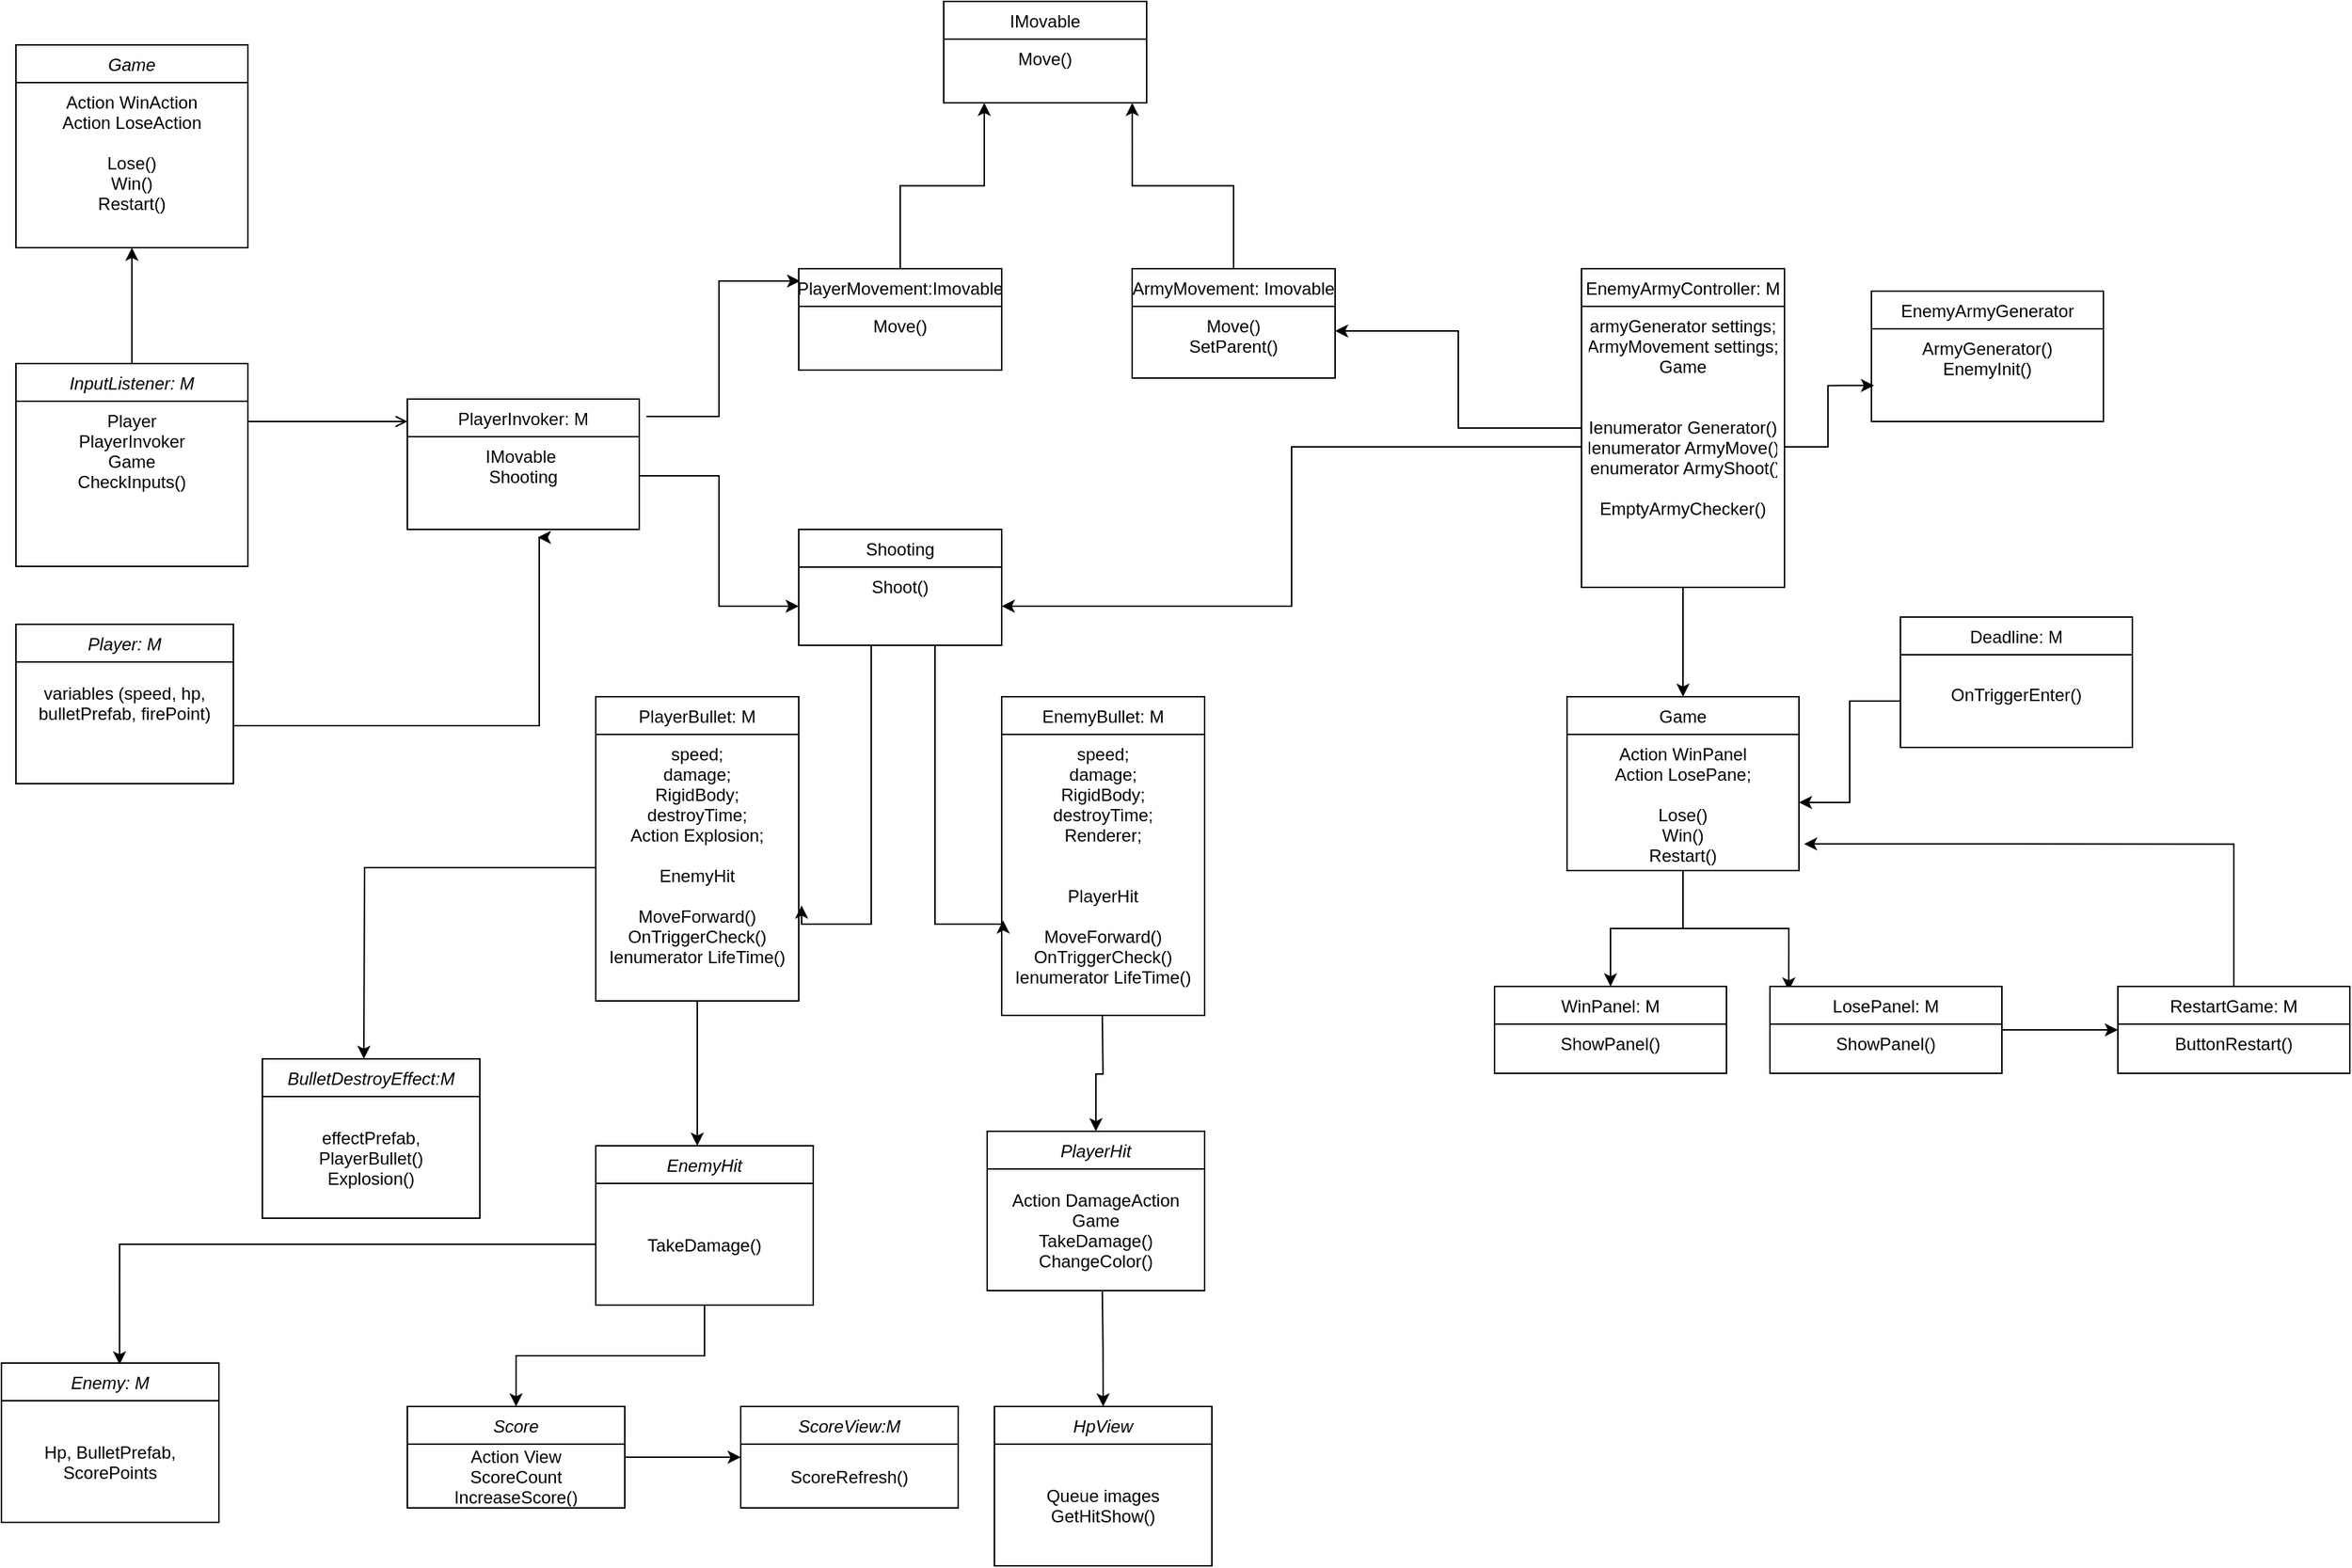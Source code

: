 <mxfile version="21.7.4" type="github">
  <diagram id="C5RBs43oDa-KdzZeNtuy" name="Page-1">
    <mxGraphModel dx="1687" dy="936" grid="1" gridSize="10" guides="1" tooltips="1" connect="1" arrows="1" fold="1" page="1" pageScale="1" pageWidth="1920" pageHeight="1200" math="0" shadow="0">
      <root>
        <mxCell id="WIyWlLk6GJQsqaUBKTNV-0" />
        <mxCell id="WIyWlLk6GJQsqaUBKTNV-1" parent="WIyWlLk6GJQsqaUBKTNV-0" />
        <mxCell id="95yOMGn-9sYuLkJ2l636-78" value="" style="edgeStyle=orthogonalEdgeStyle;rounded=0;orthogonalLoop=1;jettySize=auto;html=1;" edge="1" parent="WIyWlLk6GJQsqaUBKTNV-1" source="95yOMGn-9sYuLkJ2l636-0" target="95yOMGn-9sYuLkJ2l636-76">
          <mxGeometry relative="1" as="geometry" />
        </mxCell>
        <mxCell id="95yOMGn-9sYuLkJ2l636-0" value="InputListener: M" style="swimlane;fontStyle=2;align=center;verticalAlign=top;childLayout=stackLayout;horizontal=1;startSize=26;horizontalStack=0;resizeParent=1;resizeLast=0;collapsible=1;marginBottom=0;rounded=0;shadow=0;strokeWidth=1;" vertex="1" parent="WIyWlLk6GJQsqaUBKTNV-1">
          <mxGeometry x="90" y="270" width="160" height="140" as="geometry">
            <mxRectangle x="230" y="140" width="160" height="26" as="alternateBounds" />
          </mxGeometry>
        </mxCell>
        <mxCell id="95yOMGn-9sYuLkJ2l636-1" value="Player&#xa;PlayerInvoker&#xa;Game&#xa;CheckInputs()" style="text;align=center;verticalAlign=top;spacingLeft=4;spacingRight=4;overflow=hidden;rotatable=0;points=[[0,0.5],[1,0.5]];portConstraint=eastwest;" vertex="1" parent="95yOMGn-9sYuLkJ2l636-0">
          <mxGeometry y="26" width="160" height="114" as="geometry" />
        </mxCell>
        <mxCell id="95yOMGn-9sYuLkJ2l636-2" value="" style="edgeStyle=orthogonalEdgeStyle;rounded=0;orthogonalLoop=1;jettySize=auto;html=1;exitX=1.031;exitY=0.133;exitDx=0;exitDy=0;exitPerimeter=0;entryX=0.007;entryY=0.122;entryDx=0;entryDy=0;entryPerimeter=0;" edge="1" parent="WIyWlLk6GJQsqaUBKTNV-1" source="95yOMGn-9sYuLkJ2l636-3" target="95yOMGn-9sYuLkJ2l636-10">
          <mxGeometry relative="1" as="geometry" />
        </mxCell>
        <mxCell id="95yOMGn-9sYuLkJ2l636-3" value="PlayerInvoker: M" style="swimlane;fontStyle=0;align=center;verticalAlign=top;childLayout=stackLayout;horizontal=1;startSize=26;horizontalStack=0;resizeParent=1;resizeLast=0;collapsible=1;marginBottom=0;rounded=0;shadow=0;strokeWidth=1;" vertex="1" parent="WIyWlLk6GJQsqaUBKTNV-1">
          <mxGeometry x="360" y="294.5" width="160" height="90" as="geometry">
            <mxRectangle x="550" y="140" width="160" height="26" as="alternateBounds" />
          </mxGeometry>
        </mxCell>
        <mxCell id="95yOMGn-9sYuLkJ2l636-4" value="IMovable &#xa;Shooting" style="text;align=center;verticalAlign=top;spacingLeft=4;spacingRight=4;overflow=hidden;rotatable=0;points=[[0,0.5],[1,0.5]];portConstraint=eastwest;" vertex="1" parent="95yOMGn-9sYuLkJ2l636-3">
          <mxGeometry y="26" width="160" height="54" as="geometry" />
        </mxCell>
        <mxCell id="95yOMGn-9sYuLkJ2l636-5" value="" style="endArrow=open;shadow=0;strokeWidth=1;rounded=0;endFill=1;edgeStyle=elbowEdgeStyle;elbow=vertical;" edge="1" parent="WIyWlLk6GJQsqaUBKTNV-1" source="95yOMGn-9sYuLkJ2l636-0" target="95yOMGn-9sYuLkJ2l636-3">
          <mxGeometry x="0.5" y="41" relative="1" as="geometry">
            <mxPoint x="380" y="332" as="sourcePoint" />
            <mxPoint x="540" y="332" as="targetPoint" />
            <mxPoint x="-40" y="32" as="offset" />
            <Array as="points">
              <mxPoint x="305" y="310" />
            </Array>
          </mxGeometry>
        </mxCell>
        <mxCell id="95yOMGn-9sYuLkJ2l636-6" value="" style="resizable=0;align=left;verticalAlign=bottom;labelBackgroundColor=none;fontSize=12;" connectable="0" vertex="1" parent="95yOMGn-9sYuLkJ2l636-5">
          <mxGeometry x="-1" relative="1" as="geometry">
            <mxPoint y="4" as="offset" />
          </mxGeometry>
        </mxCell>
        <mxCell id="95yOMGn-9sYuLkJ2l636-7" value="Player: M" style="swimlane;fontStyle=2;align=center;verticalAlign=top;childLayout=stackLayout;horizontal=1;startSize=26;horizontalStack=0;resizeParent=1;resizeLast=0;collapsible=1;marginBottom=0;rounded=0;shadow=0;strokeWidth=1;" vertex="1" parent="WIyWlLk6GJQsqaUBKTNV-1">
          <mxGeometry x="90" y="450" width="150" height="110" as="geometry">
            <mxRectangle x="230" y="140" width="160" height="26" as="alternateBounds" />
          </mxGeometry>
        </mxCell>
        <mxCell id="95yOMGn-9sYuLkJ2l636-8" style="edgeStyle=orthogonalEdgeStyle;rounded=0;orthogonalLoop=1;jettySize=auto;html=1;" edge="1" parent="95yOMGn-9sYuLkJ2l636-7" source="95yOMGn-9sYuLkJ2l636-9">
          <mxGeometry relative="1" as="geometry">
            <mxPoint x="360" y="-60" as="targetPoint" />
            <Array as="points">
              <mxPoint x="361" y="70" />
            </Array>
          </mxGeometry>
        </mxCell>
        <mxCell id="95yOMGn-9sYuLkJ2l636-9" value="variables (speed, hp, &#xa;bulletPrefab, firePoint)&#xa;&#xa;" style="text;align=center;verticalAlign=middle;spacingLeft=4;spacingRight=4;overflow=hidden;rotatable=0;points=[[0,0.5],[1,0.5]];portConstraint=eastwest;" vertex="1" parent="95yOMGn-9sYuLkJ2l636-7">
          <mxGeometry y="26" width="150" height="84" as="geometry" />
        </mxCell>
        <mxCell id="95yOMGn-9sYuLkJ2l636-23" style="edgeStyle=orthogonalEdgeStyle;rounded=0;orthogonalLoop=1;jettySize=auto;html=1;entryX=0.2;entryY=1;entryDx=0;entryDy=0;entryPerimeter=0;" edge="1" parent="WIyWlLk6GJQsqaUBKTNV-1" source="95yOMGn-9sYuLkJ2l636-10" target="95yOMGn-9sYuLkJ2l636-25">
          <mxGeometry relative="1" as="geometry">
            <mxPoint x="760" y="100" as="targetPoint" />
          </mxGeometry>
        </mxCell>
        <mxCell id="95yOMGn-9sYuLkJ2l636-10" value="PlayerMovement:Imovable" style="swimlane;fontStyle=0;align=center;verticalAlign=top;childLayout=stackLayout;horizontal=1;startSize=26;horizontalStack=0;resizeParent=1;resizeLast=0;collapsible=1;marginBottom=0;rounded=0;shadow=0;strokeWidth=1;" vertex="1" parent="WIyWlLk6GJQsqaUBKTNV-1">
          <mxGeometry x="630" y="204.5" width="140" height="70" as="geometry">
            <mxRectangle x="550" y="140" width="160" height="26" as="alternateBounds" />
          </mxGeometry>
        </mxCell>
        <mxCell id="95yOMGn-9sYuLkJ2l636-11" value="Move()&#xa;&#xa;" style="text;align=center;verticalAlign=top;spacingLeft=4;spacingRight=4;overflow=hidden;rotatable=0;points=[[0,0.5],[1,0.5]];portConstraint=eastwest;" vertex="1" parent="95yOMGn-9sYuLkJ2l636-10">
          <mxGeometry y="26" width="140" height="44" as="geometry" />
        </mxCell>
        <mxCell id="95yOMGn-9sYuLkJ2l636-37" style="edgeStyle=orthogonalEdgeStyle;rounded=0;orthogonalLoop=1;jettySize=auto;html=1;entryX=1.014;entryY=0.642;entryDx=0;entryDy=0;entryPerimeter=0;" edge="1" parent="WIyWlLk6GJQsqaUBKTNV-1" source="95yOMGn-9sYuLkJ2l636-13" target="95yOMGn-9sYuLkJ2l636-17">
          <mxGeometry relative="1" as="geometry">
            <Array as="points">
              <mxPoint x="680" y="657" />
            </Array>
          </mxGeometry>
        </mxCell>
        <mxCell id="95yOMGn-9sYuLkJ2l636-13" value="Shooting" style="swimlane;fontStyle=0;align=center;verticalAlign=top;childLayout=stackLayout;horizontal=1;startSize=26;horizontalStack=0;resizeParent=1;resizeLast=0;collapsible=1;marginBottom=0;rounded=0;shadow=0;strokeWidth=1;" vertex="1" parent="WIyWlLk6GJQsqaUBKTNV-1">
          <mxGeometry x="630" y="384.5" width="140" height="80" as="geometry">
            <mxRectangle x="550" y="140" width="160" height="26" as="alternateBounds" />
          </mxGeometry>
        </mxCell>
        <mxCell id="95yOMGn-9sYuLkJ2l636-14" value="Shoot()" style="text;align=center;verticalAlign=top;spacingLeft=4;spacingRight=4;overflow=hidden;rotatable=0;points=[[0,0.5],[1,0.5]];portConstraint=eastwest;" vertex="1" parent="95yOMGn-9sYuLkJ2l636-13">
          <mxGeometry y="26" width="140" height="54" as="geometry" />
        </mxCell>
        <mxCell id="95yOMGn-9sYuLkJ2l636-15" style="edgeStyle=orthogonalEdgeStyle;rounded=0;orthogonalLoop=1;jettySize=auto;html=1;exitX=1;exitY=0.5;exitDx=0;exitDy=0;entryX=0;entryY=0.5;entryDx=0;entryDy=0;" edge="1" parent="WIyWlLk6GJQsqaUBKTNV-1" source="95yOMGn-9sYuLkJ2l636-4" target="95yOMGn-9sYuLkJ2l636-14">
          <mxGeometry relative="1" as="geometry" />
        </mxCell>
        <mxCell id="95yOMGn-9sYuLkJ2l636-43" style="edgeStyle=orthogonalEdgeStyle;rounded=0;orthogonalLoop=1;jettySize=auto;html=1;" edge="1" parent="WIyWlLk6GJQsqaUBKTNV-1" source="95yOMGn-9sYuLkJ2l636-16">
          <mxGeometry relative="1" as="geometry">
            <mxPoint x="560" y="810" as="targetPoint" />
          </mxGeometry>
        </mxCell>
        <mxCell id="95yOMGn-9sYuLkJ2l636-16" value="PlayerBullet: M" style="swimlane;fontStyle=0;align=center;verticalAlign=top;childLayout=stackLayout;horizontal=1;startSize=26;horizontalStack=0;resizeParent=1;resizeLast=0;collapsible=1;marginBottom=0;rounded=0;shadow=0;strokeWidth=1;" vertex="1" parent="WIyWlLk6GJQsqaUBKTNV-1">
          <mxGeometry x="490" y="500" width="140" height="210" as="geometry">
            <mxRectangle x="550" y="140" width="160" height="26" as="alternateBounds" />
          </mxGeometry>
        </mxCell>
        <mxCell id="95yOMGn-9sYuLkJ2l636-33" style="edgeStyle=orthogonalEdgeStyle;rounded=0;orthogonalLoop=1;jettySize=auto;html=1;" edge="1" parent="95yOMGn-9sYuLkJ2l636-16" source="95yOMGn-9sYuLkJ2l636-17">
          <mxGeometry relative="1" as="geometry">
            <mxPoint x="-160" y="250" as="targetPoint" />
          </mxGeometry>
        </mxCell>
        <mxCell id="95yOMGn-9sYuLkJ2l636-17" value="speed;&#xa;damage;&#xa;RigidBody;&#xa;destroyTime;&#xa;Action Explosion;&#xa;&#xa;EnemyHit&#xa;&#xa;MoveForward()&#xa;OnTriggerCheck()&#xa;Ienumerator LifeTime()&#xa;" style="text;align=center;verticalAlign=top;spacingLeft=4;spacingRight=4;overflow=hidden;rotatable=0;points=[[0,0.5],[1,0.5]];portConstraint=eastwest;" vertex="1" parent="95yOMGn-9sYuLkJ2l636-16">
          <mxGeometry y="26" width="140" height="184" as="geometry" />
        </mxCell>
        <mxCell id="95yOMGn-9sYuLkJ2l636-24" value="IMovable" style="swimlane;fontStyle=0;align=center;verticalAlign=top;childLayout=stackLayout;horizontal=1;startSize=26;horizontalStack=0;resizeParent=1;resizeLast=0;collapsible=1;marginBottom=0;rounded=0;shadow=0;strokeWidth=1;" vertex="1" parent="WIyWlLk6GJQsqaUBKTNV-1">
          <mxGeometry x="730" y="20" width="140" height="70" as="geometry">
            <mxRectangle x="550" y="140" width="160" height="26" as="alternateBounds" />
          </mxGeometry>
        </mxCell>
        <mxCell id="95yOMGn-9sYuLkJ2l636-25" value="Move()&#xa;&#xa;" style="text;align=center;verticalAlign=top;spacingLeft=4;spacingRight=4;overflow=hidden;rotatable=0;points=[[0,0.5],[1,0.5]];portConstraint=eastwest;" vertex="1" parent="95yOMGn-9sYuLkJ2l636-24">
          <mxGeometry y="26" width="140" height="44" as="geometry" />
        </mxCell>
        <mxCell id="95yOMGn-9sYuLkJ2l636-29" style="edgeStyle=orthogonalEdgeStyle;rounded=0;orthogonalLoop=1;jettySize=auto;html=1;entryX=0.929;entryY=1;entryDx=0;entryDy=0;entryPerimeter=0;" edge="1" parent="WIyWlLk6GJQsqaUBKTNV-1" source="95yOMGn-9sYuLkJ2l636-26" target="95yOMGn-9sYuLkJ2l636-25">
          <mxGeometry relative="1" as="geometry" />
        </mxCell>
        <mxCell id="95yOMGn-9sYuLkJ2l636-26" value="ArmyMovement: Imovable" style="swimlane;fontStyle=0;align=center;verticalAlign=top;childLayout=stackLayout;horizontal=1;startSize=26;horizontalStack=0;resizeParent=1;resizeLast=0;collapsible=1;marginBottom=0;rounded=0;shadow=0;strokeWidth=1;" vertex="1" parent="WIyWlLk6GJQsqaUBKTNV-1">
          <mxGeometry x="860" y="204.5" width="140" height="75.5" as="geometry">
            <mxRectangle x="550" y="140" width="160" height="26" as="alternateBounds" />
          </mxGeometry>
        </mxCell>
        <mxCell id="95yOMGn-9sYuLkJ2l636-27" value="Move()&#xa;SetParent()&#xa;" style="text;align=center;verticalAlign=top;spacingLeft=4;spacingRight=4;overflow=hidden;rotatable=0;points=[[0,0.5],[1,0.5]];portConstraint=eastwest;" vertex="1" parent="95yOMGn-9sYuLkJ2l636-26">
          <mxGeometry y="26" width="140" height="34" as="geometry" />
        </mxCell>
        <mxCell id="95yOMGn-9sYuLkJ2l636-30" value="EnemyBullet: M" style="swimlane;fontStyle=0;align=center;verticalAlign=top;childLayout=stackLayout;horizontal=1;startSize=26;horizontalStack=0;resizeParent=1;resizeLast=0;collapsible=1;marginBottom=0;rounded=0;shadow=0;strokeWidth=1;" vertex="1" parent="WIyWlLk6GJQsqaUBKTNV-1">
          <mxGeometry x="770" y="500" width="140" height="220" as="geometry">
            <mxRectangle x="550" y="140" width="160" height="26" as="alternateBounds" />
          </mxGeometry>
        </mxCell>
        <mxCell id="95yOMGn-9sYuLkJ2l636-31" value="speed;&#xa;damage;&#xa;RigidBody;&#xa;destroyTime;&#xa;Renderer;&#xa;&#xa;&#xa;PlayerHit&#xa;&#xa;MoveForward()&#xa;OnTriggerCheck()&#xa;Ienumerator LifeTime()&#xa;" style="text;align=center;verticalAlign=top;spacingLeft=4;spacingRight=4;overflow=hidden;rotatable=0;points=[[0,0.5],[1,0.5]];portConstraint=eastwest;" vertex="1" parent="95yOMGn-9sYuLkJ2l636-30">
          <mxGeometry y="26" width="140" height="194" as="geometry" />
        </mxCell>
        <mxCell id="95yOMGn-9sYuLkJ2l636-34" value="BulletDestroyEffect:M" style="swimlane;fontStyle=2;align=center;verticalAlign=top;childLayout=stackLayout;horizontal=1;startSize=26;horizontalStack=0;resizeParent=1;resizeLast=0;collapsible=1;marginBottom=0;rounded=0;shadow=0;strokeWidth=1;" vertex="1" parent="WIyWlLk6GJQsqaUBKTNV-1">
          <mxGeometry x="260" y="750" width="150" height="110" as="geometry">
            <mxRectangle x="230" y="140" width="160" height="26" as="alternateBounds" />
          </mxGeometry>
        </mxCell>
        <mxCell id="95yOMGn-9sYuLkJ2l636-36" value="effectPrefab, &#xa;PlayerBullet()&#xa;Explosion()" style="text;align=center;verticalAlign=middle;spacingLeft=4;spacingRight=4;overflow=hidden;rotatable=0;points=[[0,0.5],[1,0.5]];portConstraint=eastwest;" vertex="1" parent="95yOMGn-9sYuLkJ2l636-34">
          <mxGeometry y="26" width="150" height="84" as="geometry" />
        </mxCell>
        <mxCell id="95yOMGn-9sYuLkJ2l636-42" style="edgeStyle=orthogonalEdgeStyle;rounded=0;orthogonalLoop=1;jettySize=auto;html=1;entryX=0.007;entryY=0.662;entryDx=0;entryDy=0;entryPerimeter=0;" edge="1" parent="WIyWlLk6GJQsqaUBKTNV-1" target="95yOMGn-9sYuLkJ2l636-31">
          <mxGeometry relative="1" as="geometry">
            <mxPoint x="724" y="464.5" as="sourcePoint" />
            <mxPoint x="676" y="656.5" as="targetPoint" />
            <Array as="points">
              <mxPoint x="724" y="657" />
              <mxPoint x="771" y="657" />
            </Array>
          </mxGeometry>
        </mxCell>
        <mxCell id="95yOMGn-9sYuLkJ2l636-94" value="" style="edgeStyle=orthogonalEdgeStyle;rounded=0;orthogonalLoop=1;jettySize=auto;html=1;" edge="1" parent="WIyWlLk6GJQsqaUBKTNV-1" source="95yOMGn-9sYuLkJ2l636-44" target="95yOMGn-9sYuLkJ2l636-92">
          <mxGeometry relative="1" as="geometry" />
        </mxCell>
        <mxCell id="95yOMGn-9sYuLkJ2l636-44" value="EnemyHit" style="swimlane;fontStyle=2;align=center;verticalAlign=top;childLayout=stackLayout;horizontal=1;startSize=26;horizontalStack=0;resizeParent=1;resizeLast=0;collapsible=1;marginBottom=0;rounded=0;shadow=0;strokeWidth=1;" vertex="1" parent="WIyWlLk6GJQsqaUBKTNV-1">
          <mxGeometry x="490" y="810" width="150" height="110" as="geometry">
            <mxRectangle x="230" y="140" width="160" height="26" as="alternateBounds" />
          </mxGeometry>
        </mxCell>
        <mxCell id="95yOMGn-9sYuLkJ2l636-45" value="TakeDamage()" style="text;align=center;verticalAlign=middle;spacingLeft=4;spacingRight=4;overflow=hidden;rotatable=0;points=[[0,0.5],[1,0.5]];portConstraint=eastwest;" vertex="1" parent="95yOMGn-9sYuLkJ2l636-44">
          <mxGeometry y="26" width="150" height="84" as="geometry" />
        </mxCell>
        <mxCell id="95yOMGn-9sYuLkJ2l636-46" style="edgeStyle=orthogonalEdgeStyle;rounded=0;orthogonalLoop=1;jettySize=auto;html=1;entryX=0.5;entryY=0;entryDx=0;entryDy=0;" edge="1" parent="WIyWlLk6GJQsqaUBKTNV-1" target="95yOMGn-9sYuLkJ2l636-47">
          <mxGeometry relative="1" as="geometry">
            <mxPoint x="839.41" y="820" as="targetPoint" />
            <mxPoint x="839.41" y="720" as="sourcePoint" />
          </mxGeometry>
        </mxCell>
        <mxCell id="95yOMGn-9sYuLkJ2l636-47" value="PlayerHit" style="swimlane;fontStyle=2;align=center;verticalAlign=top;childLayout=stackLayout;horizontal=1;startSize=26;horizontalStack=0;resizeParent=1;resizeLast=0;collapsible=1;marginBottom=0;rounded=0;shadow=0;strokeWidth=1;" vertex="1" parent="WIyWlLk6GJQsqaUBKTNV-1">
          <mxGeometry x="760" y="800" width="150" height="110" as="geometry">
            <mxRectangle x="230" y="140" width="160" height="26" as="alternateBounds" />
          </mxGeometry>
        </mxCell>
        <mxCell id="95yOMGn-9sYuLkJ2l636-48" value="Action DamageAction&#xa;Game&#xa;TakeDamage()&#xa;ChangeColor()" style="text;align=center;verticalAlign=middle;spacingLeft=4;spacingRight=4;overflow=hidden;rotatable=0;points=[[0,0.5],[1,0.5]];portConstraint=eastwest;" vertex="1" parent="95yOMGn-9sYuLkJ2l636-47">
          <mxGeometry y="26" width="150" height="84" as="geometry" />
        </mxCell>
        <mxCell id="95yOMGn-9sYuLkJ2l636-49" value="HpView" style="swimlane;fontStyle=2;align=center;verticalAlign=top;childLayout=stackLayout;horizontal=1;startSize=26;horizontalStack=0;resizeParent=1;resizeLast=0;collapsible=1;marginBottom=0;rounded=0;shadow=0;strokeWidth=1;" vertex="1" parent="WIyWlLk6GJQsqaUBKTNV-1">
          <mxGeometry x="765" y="990" width="150" height="110" as="geometry">
            <mxRectangle x="230" y="140" width="160" height="26" as="alternateBounds" />
          </mxGeometry>
        </mxCell>
        <mxCell id="95yOMGn-9sYuLkJ2l636-50" value="Queue images&#xa;GetHitShow()" style="text;align=center;verticalAlign=middle;spacingLeft=4;spacingRight=4;overflow=hidden;rotatable=0;points=[[0,0.5],[1,0.5]];portConstraint=eastwest;" vertex="1" parent="95yOMGn-9sYuLkJ2l636-49">
          <mxGeometry y="26" width="150" height="84" as="geometry" />
        </mxCell>
        <mxCell id="95yOMGn-9sYuLkJ2l636-51" style="edgeStyle=orthogonalEdgeStyle;rounded=0;orthogonalLoop=1;jettySize=auto;html=1;entryX=0.5;entryY=0;entryDx=0;entryDy=0;" edge="1" parent="WIyWlLk6GJQsqaUBKTNV-1" target="95yOMGn-9sYuLkJ2l636-49">
          <mxGeometry relative="1" as="geometry">
            <mxPoint x="839" y="980" as="targetPoint" />
            <mxPoint x="839.41" y="910" as="sourcePoint" />
          </mxGeometry>
        </mxCell>
        <mxCell id="95yOMGn-9sYuLkJ2l636-52" value="Enemy: M" style="swimlane;fontStyle=2;align=center;verticalAlign=top;childLayout=stackLayout;horizontal=1;startSize=26;horizontalStack=0;resizeParent=1;resizeLast=0;collapsible=1;marginBottom=0;rounded=0;shadow=0;strokeWidth=1;" vertex="1" parent="WIyWlLk6GJQsqaUBKTNV-1">
          <mxGeometry x="80" y="960" width="150" height="110" as="geometry">
            <mxRectangle x="230" y="140" width="160" height="26" as="alternateBounds" />
          </mxGeometry>
        </mxCell>
        <mxCell id="95yOMGn-9sYuLkJ2l636-53" value="Hp, BulletPrefab, &#xa;ScorePoints" style="text;align=center;verticalAlign=middle;spacingLeft=4;spacingRight=4;overflow=hidden;rotatable=0;points=[[0,0.5],[1,0.5]];portConstraint=eastwest;" vertex="1" parent="95yOMGn-9sYuLkJ2l636-52">
          <mxGeometry y="26" width="150" height="84" as="geometry" />
        </mxCell>
        <mxCell id="95yOMGn-9sYuLkJ2l636-54" style="edgeStyle=orthogonalEdgeStyle;rounded=0;orthogonalLoop=1;jettySize=auto;html=1;entryX=0.543;entryY=0.009;entryDx=0;entryDy=0;entryPerimeter=0;" edge="1" parent="WIyWlLk6GJQsqaUBKTNV-1" source="95yOMGn-9sYuLkJ2l636-45" target="95yOMGn-9sYuLkJ2l636-52">
          <mxGeometry relative="1" as="geometry" />
        </mxCell>
        <mxCell id="95yOMGn-9sYuLkJ2l636-58" style="edgeStyle=orthogonalEdgeStyle;rounded=0;orthogonalLoop=1;jettySize=auto;html=1;" edge="1" parent="WIyWlLk6GJQsqaUBKTNV-1" source="95yOMGn-9sYuLkJ2l636-56" target="95yOMGn-9sYuLkJ2l636-27">
          <mxGeometry relative="1" as="geometry">
            <mxPoint x="1150" y="314.5" as="targetPoint" />
          </mxGeometry>
        </mxCell>
        <mxCell id="95yOMGn-9sYuLkJ2l636-72" style="edgeStyle=orthogonalEdgeStyle;rounded=0;orthogonalLoop=1;jettySize=auto;html=1;entryX=0.5;entryY=0;entryDx=0;entryDy=0;" edge="1" parent="WIyWlLk6GJQsqaUBKTNV-1" source="95yOMGn-9sYuLkJ2l636-56" target="95yOMGn-9sYuLkJ2l636-63">
          <mxGeometry relative="1" as="geometry" />
        </mxCell>
        <mxCell id="95yOMGn-9sYuLkJ2l636-56" value="EnemyArmyController: M" style="swimlane;fontStyle=0;align=center;verticalAlign=top;childLayout=stackLayout;horizontal=1;startSize=26;horizontalStack=0;resizeParent=1;resizeLast=0;collapsible=1;marginBottom=0;rounded=0;shadow=0;strokeWidth=1;" vertex="1" parent="WIyWlLk6GJQsqaUBKTNV-1">
          <mxGeometry x="1170" y="204.5" width="140" height="220" as="geometry">
            <mxRectangle x="550" y="140" width="160" height="26" as="alternateBounds" />
          </mxGeometry>
        </mxCell>
        <mxCell id="95yOMGn-9sYuLkJ2l636-57" value="armyGenerator settings;&#xa;ArmyMovement settings;&#xa;Game&#xa;&#xa;&#xa;Ienumerator Generator()&#xa;Ienumerator ArmyMove()&#xa;Ienumerator ArmyShoot()&#xa;&#xa;EmptyArmyChecker()" style="text;align=center;verticalAlign=top;spacingLeft=4;spacingRight=4;overflow=hidden;rotatable=0;points=[[0,0.5],[1,0.5]];portConstraint=eastwest;" vertex="1" parent="95yOMGn-9sYuLkJ2l636-56">
          <mxGeometry y="26" width="140" height="194" as="geometry" />
        </mxCell>
        <mxCell id="95yOMGn-9sYuLkJ2l636-59" style="edgeStyle=orthogonalEdgeStyle;rounded=0;orthogonalLoop=1;jettySize=auto;html=1;" edge="1" parent="WIyWlLk6GJQsqaUBKTNV-1" source="95yOMGn-9sYuLkJ2l636-57" target="95yOMGn-9sYuLkJ2l636-14">
          <mxGeometry relative="1" as="geometry" />
        </mxCell>
        <mxCell id="95yOMGn-9sYuLkJ2l636-60" value="EnemyArmyGenerator" style="swimlane;fontStyle=0;align=center;verticalAlign=top;childLayout=stackLayout;horizontal=1;startSize=26;horizontalStack=0;resizeParent=1;resizeLast=0;collapsible=1;marginBottom=0;rounded=0;shadow=0;strokeWidth=1;" vertex="1" parent="WIyWlLk6GJQsqaUBKTNV-1">
          <mxGeometry x="1370" y="220" width="160" height="90" as="geometry">
            <mxRectangle x="550" y="140" width="160" height="26" as="alternateBounds" />
          </mxGeometry>
        </mxCell>
        <mxCell id="95yOMGn-9sYuLkJ2l636-61" value="ArmyGenerator()&#xa;EnemyInit()" style="text;align=center;verticalAlign=top;spacingLeft=4;spacingRight=4;overflow=hidden;rotatable=0;points=[[0,0.5],[1,0.5]];portConstraint=eastwest;" vertex="1" parent="95yOMGn-9sYuLkJ2l636-60">
          <mxGeometry y="26" width="160" height="54" as="geometry" />
        </mxCell>
        <mxCell id="95yOMGn-9sYuLkJ2l636-62" style="edgeStyle=orthogonalEdgeStyle;rounded=0;orthogonalLoop=1;jettySize=auto;html=1;entryX=0.011;entryY=0.725;entryDx=0;entryDy=0;entryPerimeter=0;" edge="1" parent="WIyWlLk6GJQsqaUBKTNV-1" source="95yOMGn-9sYuLkJ2l636-57" target="95yOMGn-9sYuLkJ2l636-61">
          <mxGeometry relative="1" as="geometry" />
        </mxCell>
        <mxCell id="95yOMGn-9sYuLkJ2l636-81" value="" style="edgeStyle=orthogonalEdgeStyle;rounded=0;orthogonalLoop=1;jettySize=auto;html=1;" edge="1" parent="WIyWlLk6GJQsqaUBKTNV-1" source="95yOMGn-9sYuLkJ2l636-63" target="95yOMGn-9sYuLkJ2l636-79">
          <mxGeometry relative="1" as="geometry" />
        </mxCell>
        <mxCell id="95yOMGn-9sYuLkJ2l636-87" style="edgeStyle=orthogonalEdgeStyle;rounded=0;orthogonalLoop=1;jettySize=auto;html=1;entryX=0.081;entryY=0.047;entryDx=0;entryDy=0;entryPerimeter=0;" edge="1" parent="WIyWlLk6GJQsqaUBKTNV-1" source="95yOMGn-9sYuLkJ2l636-63" target="95yOMGn-9sYuLkJ2l636-82">
          <mxGeometry relative="1" as="geometry" />
        </mxCell>
        <mxCell id="95yOMGn-9sYuLkJ2l636-63" value="Game" style="swimlane;fontStyle=0;align=center;verticalAlign=top;childLayout=stackLayout;horizontal=1;startSize=26;horizontalStack=0;resizeParent=1;resizeLast=0;collapsible=1;marginBottom=0;rounded=0;shadow=0;strokeWidth=1;" vertex="1" parent="WIyWlLk6GJQsqaUBKTNV-1">
          <mxGeometry x="1160" y="500" width="160" height="120" as="geometry">
            <mxRectangle x="550" y="140" width="160" height="26" as="alternateBounds" />
          </mxGeometry>
        </mxCell>
        <mxCell id="95yOMGn-9sYuLkJ2l636-64" value="Action WinPanel&#xa;Action LosePane;&#xa;&#xa;Lose()&#xa;Win()&#xa;Restart()" style="text;align=center;verticalAlign=top;spacingLeft=4;spacingRight=4;overflow=hidden;rotatable=0;points=[[0,0.5],[1,0.5]];portConstraint=eastwest;" vertex="1" parent="95yOMGn-9sYuLkJ2l636-63">
          <mxGeometry y="26" width="160" height="94" as="geometry" />
        </mxCell>
        <mxCell id="95yOMGn-9sYuLkJ2l636-73" value="Deadline: M" style="swimlane;fontStyle=0;align=center;verticalAlign=top;childLayout=stackLayout;horizontal=1;startSize=26;horizontalStack=0;resizeParent=1;resizeLast=0;collapsible=1;marginBottom=0;rounded=0;shadow=0;strokeWidth=1;" vertex="1" parent="WIyWlLk6GJQsqaUBKTNV-1">
          <mxGeometry x="1390" y="445" width="160" height="90" as="geometry">
            <mxRectangle x="550" y="140" width="160" height="26" as="alternateBounds" />
          </mxGeometry>
        </mxCell>
        <mxCell id="95yOMGn-9sYuLkJ2l636-74" value="&#xa;OnTriggerEnter()" style="text;align=center;verticalAlign=top;spacingLeft=4;spacingRight=4;overflow=hidden;rotatable=0;points=[[0,0.5],[1,0.5]];portConstraint=eastwest;" vertex="1" parent="95yOMGn-9sYuLkJ2l636-73">
          <mxGeometry y="26" width="160" height="64" as="geometry" />
        </mxCell>
        <mxCell id="95yOMGn-9sYuLkJ2l636-75" style="edgeStyle=orthogonalEdgeStyle;rounded=0;orthogonalLoop=1;jettySize=auto;html=1;" edge="1" parent="WIyWlLk6GJQsqaUBKTNV-1" source="95yOMGn-9sYuLkJ2l636-74" target="95yOMGn-9sYuLkJ2l636-64">
          <mxGeometry relative="1" as="geometry" />
        </mxCell>
        <mxCell id="95yOMGn-9sYuLkJ2l636-76" value="Game" style="swimlane;fontStyle=2;align=center;verticalAlign=top;childLayout=stackLayout;horizontal=1;startSize=26;horizontalStack=0;resizeParent=1;resizeLast=0;collapsible=1;marginBottom=0;rounded=0;shadow=0;strokeWidth=1;" vertex="1" parent="WIyWlLk6GJQsqaUBKTNV-1">
          <mxGeometry x="90" y="50" width="160" height="140" as="geometry">
            <mxRectangle x="230" y="140" width="160" height="26" as="alternateBounds" />
          </mxGeometry>
        </mxCell>
        <mxCell id="95yOMGn-9sYuLkJ2l636-77" value="Action WinAction&#xa;Action LoseAction&#xa;&#xa;Lose()&#xa;Win()&#xa;Restart()" style="text;align=center;verticalAlign=top;spacingLeft=4;spacingRight=4;overflow=hidden;rotatable=0;points=[[0,0.5],[1,0.5]];portConstraint=eastwest;" vertex="1" parent="95yOMGn-9sYuLkJ2l636-76">
          <mxGeometry y="26" width="160" height="114" as="geometry" />
        </mxCell>
        <mxCell id="95yOMGn-9sYuLkJ2l636-79" value="WinPanel: M" style="swimlane;fontStyle=0;align=center;verticalAlign=top;childLayout=stackLayout;horizontal=1;startSize=26;horizontalStack=0;resizeParent=1;resizeLast=0;collapsible=1;marginBottom=0;rounded=0;shadow=0;strokeWidth=1;" vertex="1" parent="WIyWlLk6GJQsqaUBKTNV-1">
          <mxGeometry x="1110" y="700" width="160" height="60" as="geometry">
            <mxRectangle x="550" y="140" width="160" height="26" as="alternateBounds" />
          </mxGeometry>
        </mxCell>
        <mxCell id="95yOMGn-9sYuLkJ2l636-80" value="ShowPanel()" style="text;align=center;verticalAlign=top;spacingLeft=4;spacingRight=4;overflow=hidden;rotatable=0;points=[[0,0.5],[1,0.5]];portConstraint=eastwest;" vertex="1" parent="95yOMGn-9sYuLkJ2l636-79">
          <mxGeometry y="26" width="160" height="34" as="geometry" />
        </mxCell>
        <mxCell id="95yOMGn-9sYuLkJ2l636-90" value="" style="edgeStyle=orthogonalEdgeStyle;rounded=0;orthogonalLoop=1;jettySize=auto;html=1;" edge="1" parent="WIyWlLk6GJQsqaUBKTNV-1" source="95yOMGn-9sYuLkJ2l636-82" target="95yOMGn-9sYuLkJ2l636-88">
          <mxGeometry relative="1" as="geometry" />
        </mxCell>
        <mxCell id="95yOMGn-9sYuLkJ2l636-82" value="LosePanel: M" style="swimlane;fontStyle=0;align=center;verticalAlign=top;childLayout=stackLayout;horizontal=1;startSize=26;horizontalStack=0;resizeParent=1;resizeLast=0;collapsible=1;marginBottom=0;rounded=0;shadow=0;strokeWidth=1;" vertex="1" parent="WIyWlLk6GJQsqaUBKTNV-1">
          <mxGeometry x="1300" y="700" width="160" height="60" as="geometry">
            <mxRectangle x="550" y="140" width="160" height="26" as="alternateBounds" />
          </mxGeometry>
        </mxCell>
        <mxCell id="95yOMGn-9sYuLkJ2l636-83" value="ShowPanel()" style="text;align=center;verticalAlign=top;spacingLeft=4;spacingRight=4;overflow=hidden;rotatable=0;points=[[0,0.5],[1,0.5]];portConstraint=eastwest;" vertex="1" parent="95yOMGn-9sYuLkJ2l636-82">
          <mxGeometry y="26" width="160" height="34" as="geometry" />
        </mxCell>
        <mxCell id="95yOMGn-9sYuLkJ2l636-91" style="edgeStyle=orthogonalEdgeStyle;rounded=0;orthogonalLoop=1;jettySize=auto;html=1;entryX=1.022;entryY=0.805;entryDx=0;entryDy=0;entryPerimeter=0;" edge="1" parent="WIyWlLk6GJQsqaUBKTNV-1" source="95yOMGn-9sYuLkJ2l636-88" target="95yOMGn-9sYuLkJ2l636-64">
          <mxGeometry relative="1" as="geometry" />
        </mxCell>
        <mxCell id="95yOMGn-9sYuLkJ2l636-88" value="RestartGame: M" style="swimlane;fontStyle=0;align=center;verticalAlign=top;childLayout=stackLayout;horizontal=1;startSize=26;horizontalStack=0;resizeParent=1;resizeLast=0;collapsible=1;marginBottom=0;rounded=0;shadow=0;strokeWidth=1;" vertex="1" parent="WIyWlLk6GJQsqaUBKTNV-1">
          <mxGeometry x="1540" y="700" width="160" height="60" as="geometry">
            <mxRectangle x="550" y="140" width="160" height="26" as="alternateBounds" />
          </mxGeometry>
        </mxCell>
        <mxCell id="95yOMGn-9sYuLkJ2l636-89" value="ButtonRestart()" style="text;align=center;verticalAlign=top;spacingLeft=4;spacingRight=4;overflow=hidden;rotatable=0;points=[[0,0.5],[1,0.5]];portConstraint=eastwest;" vertex="1" parent="95yOMGn-9sYuLkJ2l636-88">
          <mxGeometry y="26" width="160" height="34" as="geometry" />
        </mxCell>
        <mxCell id="95yOMGn-9sYuLkJ2l636-97" value="" style="edgeStyle=orthogonalEdgeStyle;rounded=0;orthogonalLoop=1;jettySize=auto;html=1;" edge="1" parent="WIyWlLk6GJQsqaUBKTNV-1" source="95yOMGn-9sYuLkJ2l636-92" target="95yOMGn-9sYuLkJ2l636-95">
          <mxGeometry relative="1" as="geometry" />
        </mxCell>
        <mxCell id="95yOMGn-9sYuLkJ2l636-92" value="Score" style="swimlane;fontStyle=2;align=center;verticalAlign=top;childLayout=stackLayout;horizontal=1;startSize=26;horizontalStack=0;resizeParent=1;resizeLast=0;collapsible=1;marginBottom=0;rounded=0;shadow=0;strokeWidth=1;" vertex="1" parent="WIyWlLk6GJQsqaUBKTNV-1">
          <mxGeometry x="360" y="990" width="150" height="70" as="geometry">
            <mxRectangle x="230" y="140" width="160" height="26" as="alternateBounds" />
          </mxGeometry>
        </mxCell>
        <mxCell id="95yOMGn-9sYuLkJ2l636-93" value="Action View&#xa;ScoreCount&#xa;IncreaseScore()" style="text;align=center;verticalAlign=middle;spacingLeft=4;spacingRight=4;overflow=hidden;rotatable=0;points=[[0,0.5],[1,0.5]];portConstraint=eastwest;" vertex="1" parent="95yOMGn-9sYuLkJ2l636-92">
          <mxGeometry y="26" width="150" height="44" as="geometry" />
        </mxCell>
        <mxCell id="95yOMGn-9sYuLkJ2l636-95" value="ScoreView:M" style="swimlane;fontStyle=2;align=center;verticalAlign=top;childLayout=stackLayout;horizontal=1;startSize=26;horizontalStack=0;resizeParent=1;resizeLast=0;collapsible=1;marginBottom=0;rounded=0;shadow=0;strokeWidth=1;" vertex="1" parent="WIyWlLk6GJQsqaUBKTNV-1">
          <mxGeometry x="590" y="990" width="150" height="70" as="geometry">
            <mxRectangle x="230" y="140" width="160" height="26" as="alternateBounds" />
          </mxGeometry>
        </mxCell>
        <mxCell id="95yOMGn-9sYuLkJ2l636-96" value="ScoreRefresh()" style="text;align=center;verticalAlign=middle;spacingLeft=4;spacingRight=4;overflow=hidden;rotatable=0;points=[[0,0.5],[1,0.5]];portConstraint=eastwest;" vertex="1" parent="95yOMGn-9sYuLkJ2l636-95">
          <mxGeometry y="26" width="150" height="44" as="geometry" />
        </mxCell>
      </root>
    </mxGraphModel>
  </diagram>
</mxfile>
